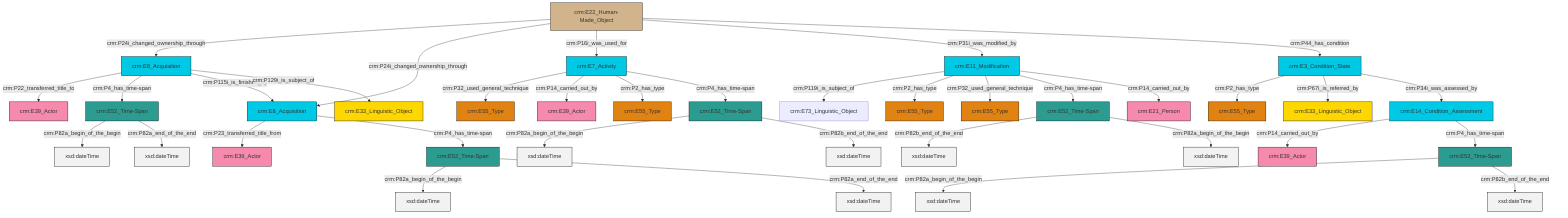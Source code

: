graph TD
classDef Literal fill:#f2f2f2,stroke:#000000;
classDef CRM_Entity fill:#FFFFFF,stroke:#000000;
classDef Temporal_Entity fill:#00C9E6, stroke:#000000;
classDef Type fill:#E18312, stroke:#000000;
classDef Time-Span fill:#2C9C91, stroke:#000000;
classDef Appellation fill:#FFEB7F, stroke:#000000;
classDef Place fill:#008836, stroke:#000000;
classDef Persistent_Item fill:#B266B2, stroke:#000000;
classDef Conceptual_Object fill:#FFD700, stroke:#000000;
classDef Physical_Thing fill:#D2B48C, stroke:#000000;
classDef Actor fill:#f58aad, stroke:#000000;
classDef PC_Classes fill:#4ce600, stroke:#000000;
classDef Multi fill:#cccccc,stroke:#000000;

0["crm:E52_Time-Span"]:::Time-Span -->|crm:P82a_begin_of_the_begin| 1[xsd:dateTime]:::Literal
6["crm:E11_Modification"]:::Temporal_Entity -->|crm:P119i_is_subject_of| 4["crm:E73_Linguistic_Object"]:::Default
7["crm:E22_Human-Made_Object"]:::Physical_Thing -->|crm:P24i_changed_ownership_through| 8["crm:E8_Acquisition"]:::Temporal_Entity
8["crm:E8_Acquisition"]:::Temporal_Entity -->|crm:P22_transferred_title_to| 11["crm:E39_Actor"]:::Actor
7["crm:E22_Human-Made_Object"]:::Physical_Thing -->|crm:P24i_changed_ownership_through| 15["crm:E8_Acquisition"]:::Temporal_Entity
16["crm:E3_Condition_State"]:::Temporal_Entity -->|crm:P2_has_type| 2["crm:E55_Type"]:::Type
17["crm:E14_Condition_Assessment"]:::Temporal_Entity -->|crm:P14_carried_out_by| 18["crm:E39_Actor"]:::Actor
25["crm:E52_Time-Span"]:::Time-Span -->|crm:P82a_begin_of_the_begin| 27[xsd:dateTime]:::Literal
28["crm:E7_Activity"]:::Temporal_Entity -->|crm:P32_used_general_technique| 13["crm:E55_Type"]:::Type
19["crm:E52_Time-Span"]:::Time-Span -->|crm:P82b_end_of_the_end| 29[xsd:dateTime]:::Literal
15["crm:E8_Acquisition"]:::Temporal_Entity -->|crm:P23_transferred_title_from| 30["crm:E39_Actor"]:::Actor
6["crm:E11_Modification"]:::Temporal_Entity -->|crm:P2_has_type| 31["crm:E55_Type"]:::Type
6["crm:E11_Modification"]:::Temporal_Entity -->|crm:P32_used_general_technique| 9["crm:E55_Type"]:::Type
16["crm:E3_Condition_State"]:::Temporal_Entity -->|crm:P67i_is_referred_by| 36["crm:E33_Linguistic_Object"]:::Conceptual_Object
15["crm:E8_Acquisition"]:::Temporal_Entity -->|crm:P4_has_time-span| 25["crm:E52_Time-Span"]:::Time-Span
16["crm:E3_Condition_State"]:::Temporal_Entity -->|crm:P34i_was_assessed_by| 17["crm:E14_Condition_Assessment"]:::Temporal_Entity
8["crm:E8_Acquisition"]:::Temporal_Entity -->|crm:P4_has_time-span| 0["crm:E52_Time-Span"]:::Time-Span
6["crm:E11_Modification"]:::Temporal_Entity -->|crm:P4_has_time-span| 19["crm:E52_Time-Span"]:::Time-Span
7["crm:E22_Human-Made_Object"]:::Physical_Thing -->|crm:P16i_was_used_for| 28["crm:E7_Activity"]:::Temporal_Entity
19["crm:E52_Time-Span"]:::Time-Span -->|crm:P82a_begin_of_the_begin| 43[xsd:dateTime]:::Literal
44["crm:E52_Time-Span"]:::Time-Span -->|crm:P82a_begin_of_the_begin| 45[xsd:dateTime]:::Literal
46["crm:E52_Time-Span"]:::Time-Span -->|crm:P82a_begin_of_the_begin| 49[xsd:dateTime]:::Literal
44["crm:E52_Time-Span"]:::Time-Span -->|crm:P82b_end_of_the_end| 50[xsd:dateTime]:::Literal
17["crm:E14_Condition_Assessment"]:::Temporal_Entity -->|crm:P4_has_time-span| 46["crm:E52_Time-Span"]:::Time-Span
8["crm:E8_Acquisition"]:::Temporal_Entity -->|crm:P115i_is_finished_by| 15["crm:E8_Acquisition"]:::Temporal_Entity
7["crm:E22_Human-Made_Object"]:::Physical_Thing -->|crm:P31i_was_modified_by| 6["crm:E11_Modification"]:::Temporal_Entity
28["crm:E7_Activity"]:::Temporal_Entity -->|crm:P14_carried_out_by| 39["crm:E39_Actor"]:::Actor
25["crm:E52_Time-Span"]:::Time-Span -->|crm:P82a_end_of_the_end| 51[xsd:dateTime]:::Literal
6["crm:E11_Modification"]:::Temporal_Entity -->|crm:P14_carried_out_by| 52["crm:E21_Person"]:::Actor
28["crm:E7_Activity"]:::Temporal_Entity -->|crm:P2_has_type| 21["crm:E55_Type"]:::Type
46["crm:E52_Time-Span"]:::Time-Span -->|crm:P82b_end_of_the_end| 56[xsd:dateTime]:::Literal
8["crm:E8_Acquisition"]:::Temporal_Entity -->|crm:P129i_is_subject_of| 34["crm:E33_Linguistic_Object"]:::Conceptual_Object
0["crm:E52_Time-Span"]:::Time-Span -->|crm:P82a_end_of_the_end| 58[xsd:dateTime]:::Literal
28["crm:E7_Activity"]:::Temporal_Entity -->|crm:P4_has_time-span| 44["crm:E52_Time-Span"]:::Time-Span
7["crm:E22_Human-Made_Object"]:::Physical_Thing -->|crm:P44_has_condition| 16["crm:E3_Condition_State"]:::Temporal_Entity